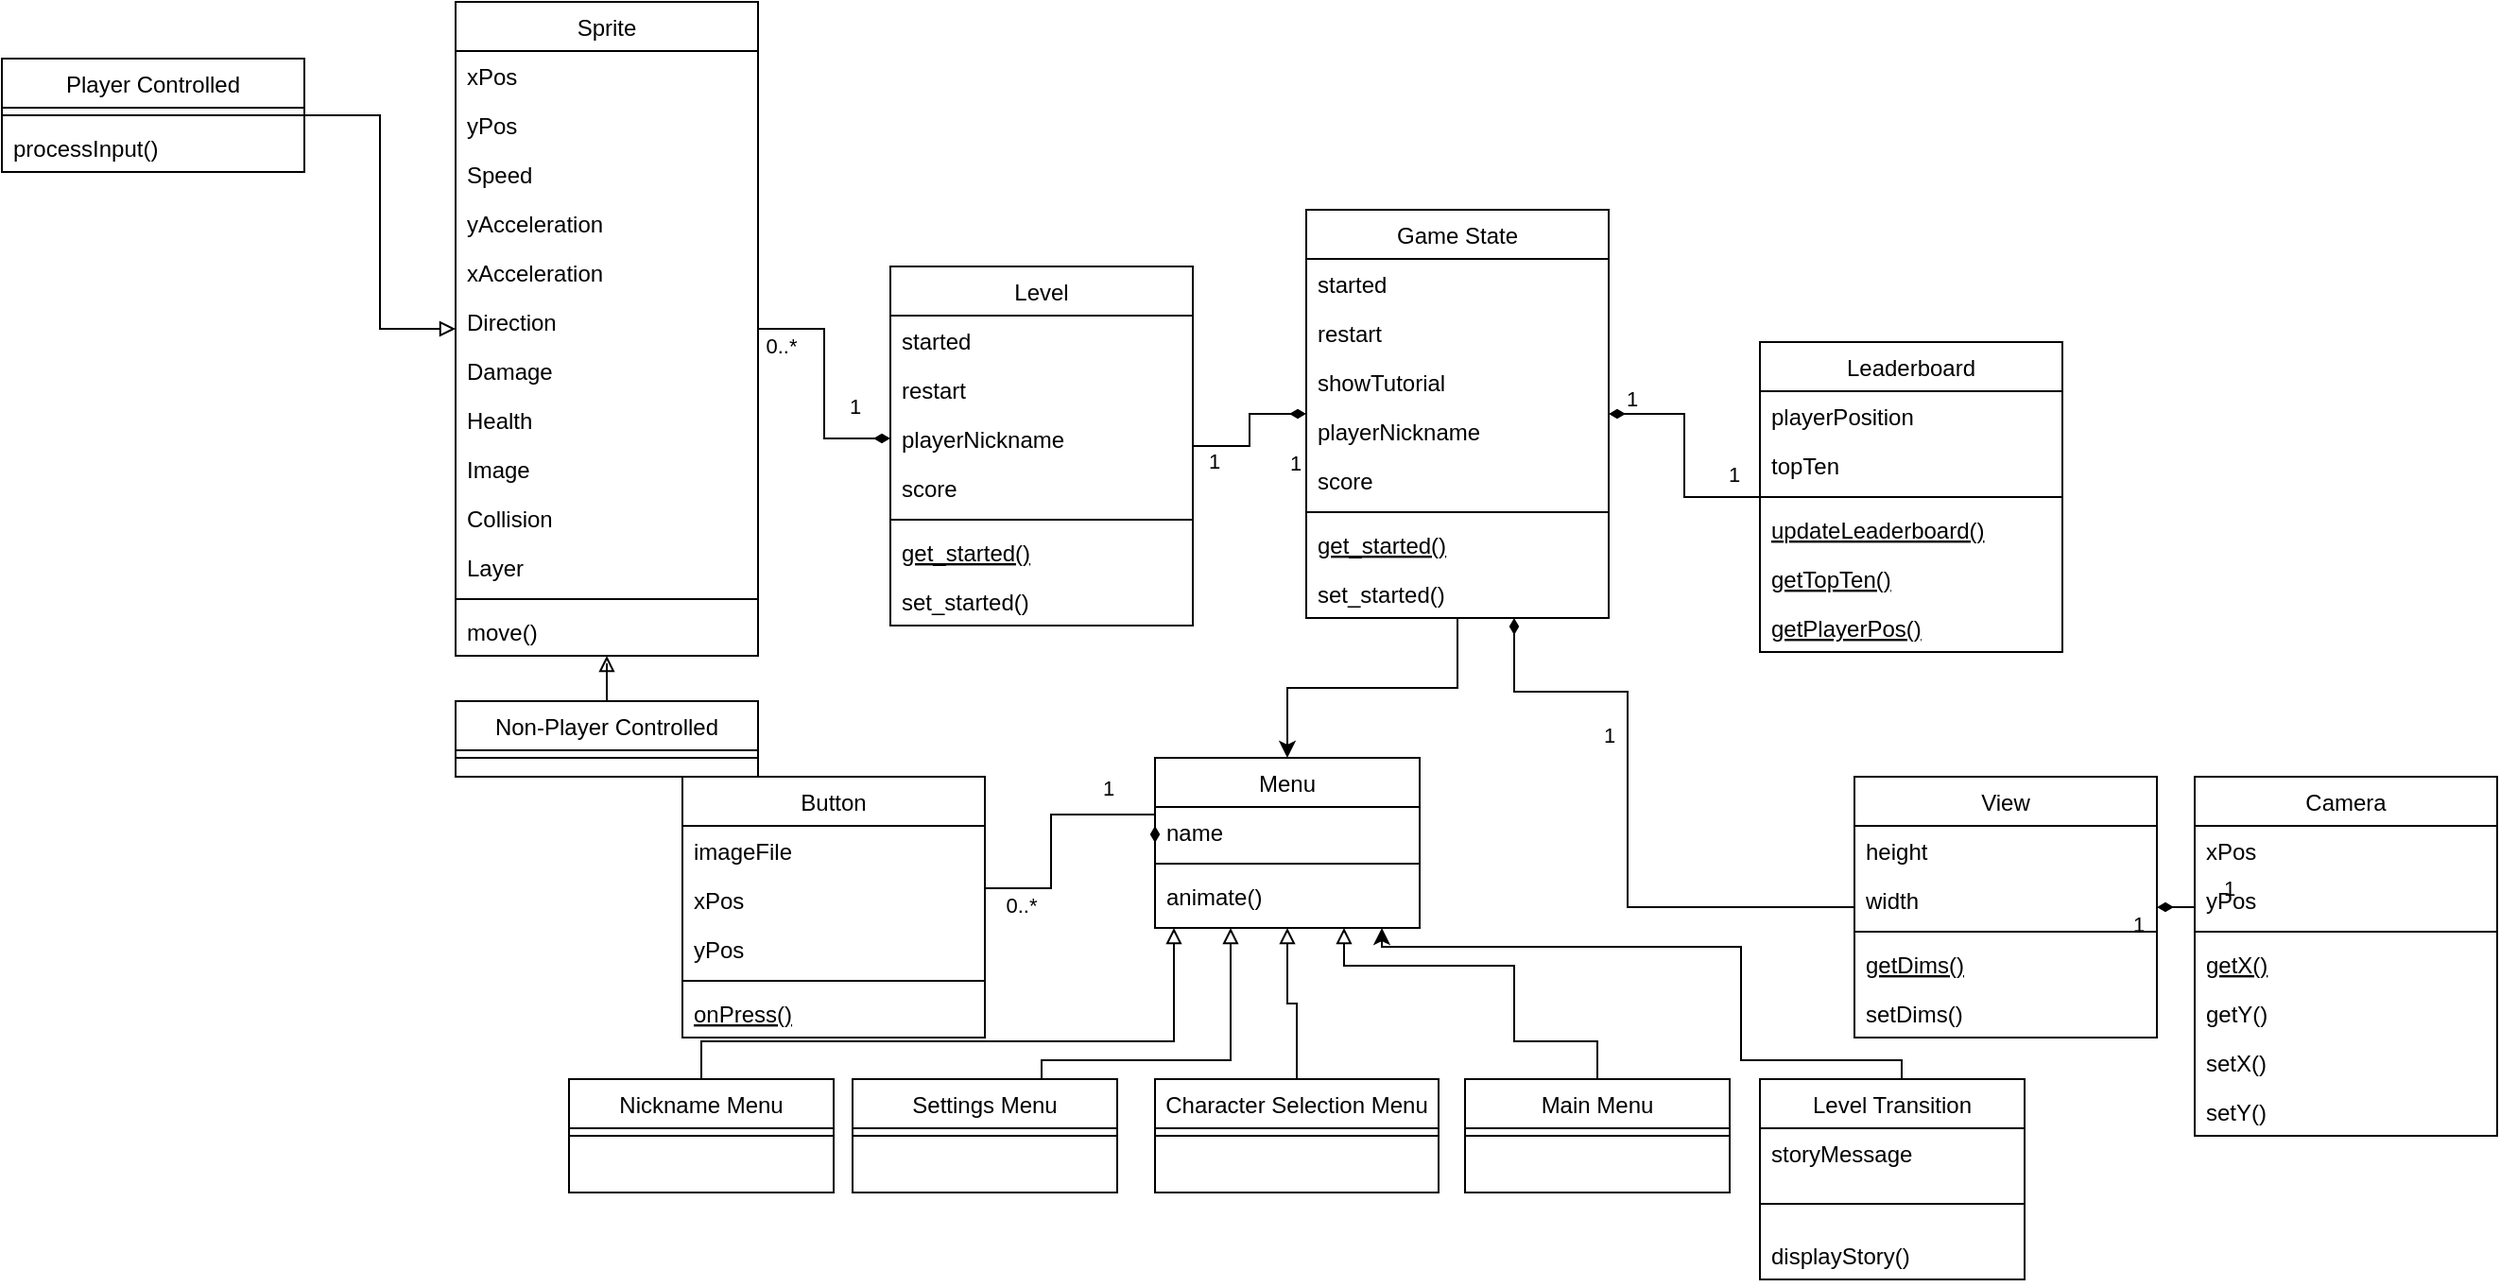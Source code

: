 <mxfile version="23.0.2" type="device">
  <diagram id="C5RBs43oDa-KdzZeNtuy" name="Page-1">
    <mxGraphModel dx="1646" dy="479" grid="1" gridSize="10" guides="1" tooltips="1" connect="1" arrows="1" fold="1" page="1" pageScale="1" pageWidth="827" pageHeight="1169" math="0" shadow="0">
      <root>
        <mxCell id="WIyWlLk6GJQsqaUBKTNV-0" />
        <mxCell id="WIyWlLk6GJQsqaUBKTNV-1" parent="WIyWlLk6GJQsqaUBKTNV-0" />
        <mxCell id="i57mjpWbcCX3-TeavfqH-22" value="" style="edgeStyle=orthogonalEdgeStyle;rounded=0;orthogonalLoop=1;jettySize=auto;html=1;startArrow=diamondThin;startFill=1;endArrow=none;endFill=0;" parent="WIyWlLk6GJQsqaUBKTNV-1" source="i57mjpWbcCX3-TeavfqH-0" target="i57mjpWbcCX3-TeavfqH-16" edge="1">
          <mxGeometry relative="1" as="geometry">
            <Array as="points">
              <mxPoint x="370" y="735" />
              <mxPoint x="430" y="735" />
            </Array>
          </mxGeometry>
        </mxCell>
        <mxCell id="i57mjpWbcCX3-TeavfqH-23" value="1" style="edgeLabel;html=1;align=center;verticalAlign=middle;resizable=0;points=[];" parent="i57mjpWbcCX3-TeavfqH-22" vertex="1" connectable="0">
          <mxGeometry x="-0.129" y="-3" relative="1" as="geometry">
            <mxPoint x="-7" y="-23" as="offset" />
          </mxGeometry>
        </mxCell>
        <mxCell id="i57mjpWbcCX3-TeavfqH-42" value="" style="edgeStyle=orthogonalEdgeStyle;rounded=0;orthogonalLoop=1;jettySize=auto;html=1;startArrow=diamondThin;startFill=1;endArrow=none;endFill=0;exitX=0;exitY=0.5;exitDx=0;exitDy=0;" parent="WIyWlLk6GJQsqaUBKTNV-1" source="i57mjpWbcCX3-TeavfqH-86" target="i57mjpWbcCX3-TeavfqH-36" edge="1">
          <mxGeometry relative="1" as="geometry">
            <mxPoint x="40" y="625" as="sourcePoint" />
          </mxGeometry>
        </mxCell>
        <mxCell id="i57mjpWbcCX3-TeavfqH-43" value="1" style="edgeLabel;html=1;align=center;verticalAlign=middle;resizable=0;points=[];" parent="i57mjpWbcCX3-TeavfqH-42" vertex="1" connectable="0">
          <mxGeometry x="-0.627" relative="1" as="geometry">
            <mxPoint x="5" y="-17" as="offset" />
          </mxGeometry>
        </mxCell>
        <mxCell id="i57mjpWbcCX3-TeavfqH-44" value="0..*" style="edgeLabel;html=1;align=center;verticalAlign=middle;resizable=0;points=[];" parent="i57mjpWbcCX3-TeavfqH-42" vertex="1" connectable="0">
          <mxGeometry x="0.182" relative="1" as="geometry">
            <mxPoint x="-23" y="-9" as="offset" />
          </mxGeometry>
        </mxCell>
        <mxCell id="i57mjpWbcCX3-TeavfqH-75" value="" style="edgeStyle=orthogonalEdgeStyle;rounded=0;orthogonalLoop=1;jettySize=auto;html=1;startArrow=diamondThin;startFill=1;endArrow=none;endFill=0;" parent="WIyWlLk6GJQsqaUBKTNV-1" source="i57mjpWbcCX3-TeavfqH-0" target="i57mjpWbcCX3-TeavfqH-68" edge="1">
          <mxGeometry relative="1" as="geometry" />
        </mxCell>
        <mxCell id="i57mjpWbcCX3-TeavfqH-82" value="1" style="edgeLabel;html=1;align=center;verticalAlign=middle;resizable=0;points=[];" parent="i57mjpWbcCX3-TeavfqH-75" vertex="1" connectable="0">
          <mxGeometry x="-0.809" relative="1" as="geometry">
            <mxPoint y="-8" as="offset" />
          </mxGeometry>
        </mxCell>
        <mxCell id="i57mjpWbcCX3-TeavfqH-98" value="1" style="edgeLabel;html=1;align=center;verticalAlign=middle;resizable=0;points=[];" parent="i57mjpWbcCX3-TeavfqH-75" vertex="1" connectable="0">
          <mxGeometry x="0.494" relative="1" as="geometry">
            <mxPoint x="17" y="-12" as="offset" />
          </mxGeometry>
        </mxCell>
        <mxCell id="i57mjpWbcCX3-TeavfqH-91" value="" style="edgeStyle=orthogonalEdgeStyle;rounded=0;orthogonalLoop=1;jettySize=auto;html=1;startArrow=diamondThin;startFill=1;endArrow=none;endFill=0;" parent="WIyWlLk6GJQsqaUBKTNV-1" source="i57mjpWbcCX3-TeavfqH-0" target="i57mjpWbcCX3-TeavfqH-83" edge="1">
          <mxGeometry relative="1" as="geometry" />
        </mxCell>
        <mxCell id="i57mjpWbcCX3-TeavfqH-92" value="1" style="edgeLabel;html=1;align=center;verticalAlign=middle;resizable=0;points=[];" parent="i57mjpWbcCX3-TeavfqH-91" vertex="1" connectable="0">
          <mxGeometry x="0.214" y="3" relative="1" as="geometry">
            <mxPoint x="21" y="9" as="offset" />
          </mxGeometry>
        </mxCell>
        <mxCell id="i57mjpWbcCX3-TeavfqH-93" value="1" style="edgeLabel;html=1;align=center;verticalAlign=middle;resizable=0;points=[];" parent="i57mjpWbcCX3-TeavfqH-91" vertex="1" connectable="0">
          <mxGeometry x="0.108" relative="1" as="geometry">
            <mxPoint x="-19" y="12" as="offset" />
          </mxGeometry>
        </mxCell>
        <mxCell id="i57mjpWbcCX3-TeavfqH-108" value="" style="edgeStyle=orthogonalEdgeStyle;rounded=0;orthogonalLoop=1;jettySize=auto;html=1;" parent="WIyWlLk6GJQsqaUBKTNV-1" source="i57mjpWbcCX3-TeavfqH-0" target="i57mjpWbcCX3-TeavfqH-100" edge="1">
          <mxGeometry relative="1" as="geometry" />
        </mxCell>
        <mxCell id="i57mjpWbcCX3-TeavfqH-0" value="Game State" style="swimlane;fontStyle=0;align=center;verticalAlign=top;childLayout=stackLayout;horizontal=1;startSize=26;horizontalStack=0;resizeParent=1;resizeLast=0;collapsible=1;marginBottom=0;rounded=0;shadow=0;strokeWidth=1;" parent="WIyWlLk6GJQsqaUBKTNV-1" vertex="1">
          <mxGeometry x="260" y="480" width="160" height="216" as="geometry">
            <mxRectangle x="130" y="380" width="160" height="26" as="alternateBounds" />
          </mxGeometry>
        </mxCell>
        <mxCell id="i57mjpWbcCX3-TeavfqH-1" value="started" style="text;align=left;verticalAlign=top;spacingLeft=4;spacingRight=4;overflow=hidden;rotatable=0;points=[[0,0.5],[1,0.5]];portConstraint=eastwest;" parent="i57mjpWbcCX3-TeavfqH-0" vertex="1">
          <mxGeometry y="26" width="160" height="26" as="geometry" />
        </mxCell>
        <mxCell id="i57mjpWbcCX3-TeavfqH-143" value="restart" style="text;align=left;verticalAlign=top;spacingLeft=4;spacingRight=4;overflow=hidden;rotatable=0;points=[[0,0.5],[1,0.5]];portConstraint=eastwest;rounded=0;shadow=0;html=0;" parent="i57mjpWbcCX3-TeavfqH-0" vertex="1">
          <mxGeometry y="52" width="160" height="26" as="geometry" />
        </mxCell>
        <mxCell id="i57mjpWbcCX3-TeavfqH-76" value="showTutorial" style="text;align=left;verticalAlign=top;spacingLeft=4;spacingRight=4;overflow=hidden;rotatable=0;points=[[0,0.5],[1,0.5]];portConstraint=eastwest;rounded=0;shadow=0;html=0;" parent="i57mjpWbcCX3-TeavfqH-0" vertex="1">
          <mxGeometry y="78" width="160" height="26" as="geometry" />
        </mxCell>
        <mxCell id="i57mjpWbcCX3-TeavfqH-2" value="playerNickname" style="text;align=left;verticalAlign=top;spacingLeft=4;spacingRight=4;overflow=hidden;rotatable=0;points=[[0,0.5],[1,0.5]];portConstraint=eastwest;rounded=0;shadow=0;html=0;" parent="i57mjpWbcCX3-TeavfqH-0" vertex="1">
          <mxGeometry y="104" width="160" height="26" as="geometry" />
        </mxCell>
        <mxCell id="i57mjpWbcCX3-TeavfqH-67" value="score" style="text;align=left;verticalAlign=top;spacingLeft=4;spacingRight=4;overflow=hidden;rotatable=0;points=[[0,0.5],[1,0.5]];portConstraint=eastwest;rounded=0;shadow=0;html=0;" parent="i57mjpWbcCX3-TeavfqH-0" vertex="1">
          <mxGeometry y="130" width="160" height="26" as="geometry" />
        </mxCell>
        <mxCell id="i57mjpWbcCX3-TeavfqH-3" value="" style="line;html=1;strokeWidth=1;align=left;verticalAlign=middle;spacingTop=-1;spacingLeft=3;spacingRight=3;rotatable=0;labelPosition=right;points=[];portConstraint=eastwest;" parent="i57mjpWbcCX3-TeavfqH-0" vertex="1">
          <mxGeometry y="156" width="160" height="8" as="geometry" />
        </mxCell>
        <mxCell id="i57mjpWbcCX3-TeavfqH-4" value="get_started()" style="text;align=left;verticalAlign=top;spacingLeft=4;spacingRight=4;overflow=hidden;rotatable=0;points=[[0,0.5],[1,0.5]];portConstraint=eastwest;fontStyle=4" parent="i57mjpWbcCX3-TeavfqH-0" vertex="1">
          <mxGeometry y="164" width="160" height="26" as="geometry" />
        </mxCell>
        <mxCell id="i57mjpWbcCX3-TeavfqH-5" value="set_started()" style="text;align=left;verticalAlign=top;spacingLeft=4;spacingRight=4;overflow=hidden;rotatable=0;points=[[0,0.5],[1,0.5]];portConstraint=eastwest;" parent="i57mjpWbcCX3-TeavfqH-0" vertex="1">
          <mxGeometry y="190" width="160" height="26" as="geometry" />
        </mxCell>
        <mxCell id="i57mjpWbcCX3-TeavfqH-30" value="" style="edgeStyle=orthogonalEdgeStyle;rounded=0;orthogonalLoop=1;jettySize=auto;html=1;startArrow=diamondThin;startFill=1;endArrow=none;endFill=0;" parent="WIyWlLk6GJQsqaUBKTNV-1" source="i57mjpWbcCX3-TeavfqH-16" target="i57mjpWbcCX3-TeavfqH-24" edge="1">
          <mxGeometry relative="1" as="geometry">
            <Array as="points">
              <mxPoint x="690" y="849" />
              <mxPoint x="690" y="852" />
            </Array>
          </mxGeometry>
        </mxCell>
        <mxCell id="i57mjpWbcCX3-TeavfqH-32" value="1" style="edgeLabel;html=1;align=center;verticalAlign=middle;resizable=0;points=[];" parent="i57mjpWbcCX3-TeavfqH-30" vertex="1" connectable="0">
          <mxGeometry x="-0.325" y="-3" relative="1" as="geometry">
            <mxPoint x="-17" y="6" as="offset" />
          </mxGeometry>
        </mxCell>
        <mxCell id="i57mjpWbcCX3-TeavfqH-99" value="1" style="edgeLabel;html=1;align=center;verticalAlign=middle;resizable=0;points=[];" parent="i57mjpWbcCX3-TeavfqH-30" vertex="1" connectable="0">
          <mxGeometry x="0.132" y="1" relative="1" as="geometry">
            <mxPoint x="26" y="-9" as="offset" />
          </mxGeometry>
        </mxCell>
        <mxCell id="i57mjpWbcCX3-TeavfqH-16" value="View" style="swimlane;fontStyle=0;align=center;verticalAlign=top;childLayout=stackLayout;horizontal=1;startSize=26;horizontalStack=0;resizeParent=1;resizeLast=0;collapsible=1;marginBottom=0;rounded=0;shadow=0;strokeWidth=1;" parent="WIyWlLk6GJQsqaUBKTNV-1" vertex="1">
          <mxGeometry x="550" y="780" width="160" height="138" as="geometry">
            <mxRectangle x="130" y="380" width="160" height="26" as="alternateBounds" />
          </mxGeometry>
        </mxCell>
        <mxCell id="i57mjpWbcCX3-TeavfqH-17" value="height" style="text;align=left;verticalAlign=top;spacingLeft=4;spacingRight=4;overflow=hidden;rotatable=0;points=[[0,0.5],[1,0.5]];portConstraint=eastwest;" parent="i57mjpWbcCX3-TeavfqH-16" vertex="1">
          <mxGeometry y="26" width="160" height="26" as="geometry" />
        </mxCell>
        <mxCell id="i57mjpWbcCX3-TeavfqH-18" value="width" style="text;align=left;verticalAlign=top;spacingLeft=4;spacingRight=4;overflow=hidden;rotatable=0;points=[[0,0.5],[1,0.5]];portConstraint=eastwest;rounded=0;shadow=0;html=0;" parent="i57mjpWbcCX3-TeavfqH-16" vertex="1">
          <mxGeometry y="52" width="160" height="26" as="geometry" />
        </mxCell>
        <mxCell id="i57mjpWbcCX3-TeavfqH-19" value="" style="line;html=1;strokeWidth=1;align=left;verticalAlign=middle;spacingTop=-1;spacingLeft=3;spacingRight=3;rotatable=0;labelPosition=right;points=[];portConstraint=eastwest;" parent="i57mjpWbcCX3-TeavfqH-16" vertex="1">
          <mxGeometry y="78" width="160" height="8" as="geometry" />
        </mxCell>
        <mxCell id="i57mjpWbcCX3-TeavfqH-20" value="getDims()" style="text;align=left;verticalAlign=top;spacingLeft=4;spacingRight=4;overflow=hidden;rotatable=0;points=[[0,0.5],[1,0.5]];portConstraint=eastwest;fontStyle=4" parent="i57mjpWbcCX3-TeavfqH-16" vertex="1">
          <mxGeometry y="86" width="160" height="26" as="geometry" />
        </mxCell>
        <mxCell id="i57mjpWbcCX3-TeavfqH-21" value="setDims()" style="text;align=left;verticalAlign=top;spacingLeft=4;spacingRight=4;overflow=hidden;rotatable=0;points=[[0,0.5],[1,0.5]];portConstraint=eastwest;" parent="i57mjpWbcCX3-TeavfqH-16" vertex="1">
          <mxGeometry y="112" width="160" height="26" as="geometry" />
        </mxCell>
        <mxCell id="i57mjpWbcCX3-TeavfqH-24" value="Camera" style="swimlane;fontStyle=0;align=center;verticalAlign=top;childLayout=stackLayout;horizontal=1;startSize=26;horizontalStack=0;resizeParent=1;resizeLast=0;collapsible=1;marginBottom=0;rounded=0;shadow=0;strokeWidth=1;" parent="WIyWlLk6GJQsqaUBKTNV-1" vertex="1">
          <mxGeometry x="730" y="780" width="160" height="190" as="geometry">
            <mxRectangle x="130" y="380" width="160" height="26" as="alternateBounds" />
          </mxGeometry>
        </mxCell>
        <mxCell id="i57mjpWbcCX3-TeavfqH-25" value="xPos" style="text;align=left;verticalAlign=top;spacingLeft=4;spacingRight=4;overflow=hidden;rotatable=0;points=[[0,0.5],[1,0.5]];portConstraint=eastwest;" parent="i57mjpWbcCX3-TeavfqH-24" vertex="1">
          <mxGeometry y="26" width="160" height="26" as="geometry" />
        </mxCell>
        <mxCell id="i57mjpWbcCX3-TeavfqH-26" value="yPos" style="text;align=left;verticalAlign=top;spacingLeft=4;spacingRight=4;overflow=hidden;rotatable=0;points=[[0,0.5],[1,0.5]];portConstraint=eastwest;rounded=0;shadow=0;html=0;" parent="i57mjpWbcCX3-TeavfqH-24" vertex="1">
          <mxGeometry y="52" width="160" height="26" as="geometry" />
        </mxCell>
        <mxCell id="i57mjpWbcCX3-TeavfqH-27" value="" style="line;html=1;strokeWidth=1;align=left;verticalAlign=middle;spacingTop=-1;spacingLeft=3;spacingRight=3;rotatable=0;labelPosition=right;points=[];portConstraint=eastwest;" parent="i57mjpWbcCX3-TeavfqH-24" vertex="1">
          <mxGeometry y="78" width="160" height="8" as="geometry" />
        </mxCell>
        <mxCell id="i57mjpWbcCX3-TeavfqH-28" value="getX()" style="text;align=left;verticalAlign=top;spacingLeft=4;spacingRight=4;overflow=hidden;rotatable=0;points=[[0,0.5],[1,0.5]];portConstraint=eastwest;fontStyle=4" parent="i57mjpWbcCX3-TeavfqH-24" vertex="1">
          <mxGeometry y="86" width="160" height="26" as="geometry" />
        </mxCell>
        <mxCell id="i57mjpWbcCX3-TeavfqH-33" value="getY()&#xa;" style="text;align=left;verticalAlign=top;spacingLeft=4;spacingRight=4;overflow=hidden;rotatable=0;points=[[0,0.5],[1,0.5]];portConstraint=eastwest;" parent="i57mjpWbcCX3-TeavfqH-24" vertex="1">
          <mxGeometry y="112" width="160" height="26" as="geometry" />
        </mxCell>
        <mxCell id="i57mjpWbcCX3-TeavfqH-34" value="setX()&#xa;" style="text;align=left;verticalAlign=top;spacingLeft=4;spacingRight=4;overflow=hidden;rotatable=0;points=[[0,0.5],[1,0.5]];portConstraint=eastwest;" parent="i57mjpWbcCX3-TeavfqH-24" vertex="1">
          <mxGeometry y="138" width="160" height="26" as="geometry" />
        </mxCell>
        <mxCell id="i57mjpWbcCX3-TeavfqH-29" value="setY()&#xa;" style="text;align=left;verticalAlign=top;spacingLeft=4;spacingRight=4;overflow=hidden;rotatable=0;points=[[0,0.5],[1,0.5]];portConstraint=eastwest;" parent="i57mjpWbcCX3-TeavfqH-24" vertex="1">
          <mxGeometry y="164" width="160" height="26" as="geometry" />
        </mxCell>
        <mxCell id="i57mjpWbcCX3-TeavfqH-51" value="" style="edgeStyle=orthogonalEdgeStyle;rounded=0;orthogonalLoop=1;jettySize=auto;html=1;startArrow=block;startFill=0;endArrow=none;endFill=0;" parent="WIyWlLk6GJQsqaUBKTNV-1" source="i57mjpWbcCX3-TeavfqH-36" target="i57mjpWbcCX3-TeavfqH-45" edge="1">
          <mxGeometry relative="1" as="geometry" />
        </mxCell>
        <mxCell id="i57mjpWbcCX3-TeavfqH-58" value="" style="edgeStyle=orthogonalEdgeStyle;rounded=0;orthogonalLoop=1;jettySize=auto;html=1;startArrow=block;startFill=0;endArrow=none;endFill=0;" parent="WIyWlLk6GJQsqaUBKTNV-1" source="i57mjpWbcCX3-TeavfqH-36" target="i57mjpWbcCX3-TeavfqH-52" edge="1">
          <mxGeometry relative="1" as="geometry" />
        </mxCell>
        <mxCell id="i57mjpWbcCX3-TeavfqH-36" value="Sprite" style="swimlane;fontStyle=0;align=center;verticalAlign=top;childLayout=stackLayout;horizontal=1;startSize=26;horizontalStack=0;resizeParent=1;resizeLast=0;collapsible=1;marginBottom=0;rounded=0;shadow=0;strokeWidth=1;" parent="WIyWlLk6GJQsqaUBKTNV-1" vertex="1">
          <mxGeometry x="-190" y="370" width="160" height="346" as="geometry">
            <mxRectangle x="130" y="380" width="160" height="26" as="alternateBounds" />
          </mxGeometry>
        </mxCell>
        <mxCell id="i57mjpWbcCX3-TeavfqH-37" value="xPos" style="text;align=left;verticalAlign=top;spacingLeft=4;spacingRight=4;overflow=hidden;rotatable=0;points=[[0,0.5],[1,0.5]];portConstraint=eastwest;" parent="i57mjpWbcCX3-TeavfqH-36" vertex="1">
          <mxGeometry y="26" width="160" height="26" as="geometry" />
        </mxCell>
        <mxCell id="i57mjpWbcCX3-TeavfqH-59" value="yPos" style="text;align=left;verticalAlign=top;spacingLeft=4;spacingRight=4;overflow=hidden;rotatable=0;points=[[0,0.5],[1,0.5]];portConstraint=eastwest;rounded=0;shadow=0;html=0;" parent="i57mjpWbcCX3-TeavfqH-36" vertex="1">
          <mxGeometry y="52" width="160" height="26" as="geometry" />
        </mxCell>
        <mxCell id="i57mjpWbcCX3-TeavfqH-60" value="Speed" style="text;align=left;verticalAlign=top;spacingLeft=4;spacingRight=4;overflow=hidden;rotatable=0;points=[[0,0.5],[1,0.5]];portConstraint=eastwest;rounded=0;shadow=0;html=0;" parent="i57mjpWbcCX3-TeavfqH-36" vertex="1">
          <mxGeometry y="78" width="160" height="26" as="geometry" />
        </mxCell>
        <mxCell id="i57mjpWbcCX3-TeavfqH-66" value="yAcceleration" style="text;align=left;verticalAlign=top;spacingLeft=4;spacingRight=4;overflow=hidden;rotatable=0;points=[[0,0.5],[1,0.5]];portConstraint=eastwest;rounded=0;shadow=0;html=0;" parent="i57mjpWbcCX3-TeavfqH-36" vertex="1">
          <mxGeometry y="104" width="160" height="26" as="geometry" />
        </mxCell>
        <mxCell id="i57mjpWbcCX3-TeavfqH-61" value="xAcceleration" style="text;align=left;verticalAlign=top;spacingLeft=4;spacingRight=4;overflow=hidden;rotatable=0;points=[[0,0.5],[1,0.5]];portConstraint=eastwest;rounded=0;shadow=0;html=0;" parent="i57mjpWbcCX3-TeavfqH-36" vertex="1">
          <mxGeometry y="130" width="160" height="26" as="geometry" />
        </mxCell>
        <mxCell id="i57mjpWbcCX3-TeavfqH-65" value="Direction" style="text;align=left;verticalAlign=top;spacingLeft=4;spacingRight=4;overflow=hidden;rotatable=0;points=[[0,0.5],[1,0.5]];portConstraint=eastwest;rounded=0;shadow=0;html=0;" parent="i57mjpWbcCX3-TeavfqH-36" vertex="1">
          <mxGeometry y="156" width="160" height="26" as="geometry" />
        </mxCell>
        <mxCell id="i57mjpWbcCX3-TeavfqH-77" value="Damage" style="text;align=left;verticalAlign=top;spacingLeft=4;spacingRight=4;overflow=hidden;rotatable=0;points=[[0,0.5],[1,0.5]];portConstraint=eastwest;rounded=0;shadow=0;html=0;" parent="i57mjpWbcCX3-TeavfqH-36" vertex="1">
          <mxGeometry y="182" width="160" height="26" as="geometry" />
        </mxCell>
        <mxCell id="l4sCw4UKXXjuZMcls8uS-0" value="Health" style="text;align=left;verticalAlign=top;spacingLeft=4;spacingRight=4;overflow=hidden;rotatable=0;points=[[0,0.5],[1,0.5]];portConstraint=eastwest;rounded=0;shadow=0;html=0;" vertex="1" parent="i57mjpWbcCX3-TeavfqH-36">
          <mxGeometry y="208" width="160" height="26" as="geometry" />
        </mxCell>
        <mxCell id="l4sCw4UKXXjuZMcls8uS-3" value="Image" style="text;align=left;verticalAlign=top;spacingLeft=4;spacingRight=4;overflow=hidden;rotatable=0;points=[[0,0.5],[1,0.5]];portConstraint=eastwest;rounded=0;shadow=0;html=0;" vertex="1" parent="i57mjpWbcCX3-TeavfqH-36">
          <mxGeometry y="234" width="160" height="26" as="geometry" />
        </mxCell>
        <mxCell id="l4sCw4UKXXjuZMcls8uS-11" value="Collision" style="text;align=left;verticalAlign=top;spacingLeft=4;spacingRight=4;overflow=hidden;rotatable=0;points=[[0,0.5],[1,0.5]];portConstraint=eastwest;rounded=0;shadow=0;html=0;" vertex="1" parent="i57mjpWbcCX3-TeavfqH-36">
          <mxGeometry y="260" width="160" height="26" as="geometry" />
        </mxCell>
        <mxCell id="i57mjpWbcCX3-TeavfqH-38" value="Layer" style="text;align=left;verticalAlign=top;spacingLeft=4;spacingRight=4;overflow=hidden;rotatable=0;points=[[0,0.5],[1,0.5]];portConstraint=eastwest;rounded=0;shadow=0;html=0;" parent="i57mjpWbcCX3-TeavfqH-36" vertex="1">
          <mxGeometry y="286" width="160" height="26" as="geometry" />
        </mxCell>
        <mxCell id="i57mjpWbcCX3-TeavfqH-39" value="" style="line;html=1;strokeWidth=1;align=left;verticalAlign=middle;spacingTop=-1;spacingLeft=3;spacingRight=3;rotatable=0;labelPosition=right;points=[];portConstraint=eastwest;" parent="i57mjpWbcCX3-TeavfqH-36" vertex="1">
          <mxGeometry y="312" width="160" height="8" as="geometry" />
        </mxCell>
        <mxCell id="l4sCw4UKXXjuZMcls8uS-1" value="move()" style="text;align=left;verticalAlign=top;spacingLeft=4;spacingRight=4;overflow=hidden;rotatable=0;points=[[0,0.5],[1,0.5]];portConstraint=eastwest;rounded=0;shadow=0;html=0;" vertex="1" parent="i57mjpWbcCX3-TeavfqH-36">
          <mxGeometry y="320" width="160" height="26" as="geometry" />
        </mxCell>
        <mxCell id="i57mjpWbcCX3-TeavfqH-45" value="Player Controlled" style="swimlane;fontStyle=0;align=center;verticalAlign=top;childLayout=stackLayout;horizontal=1;startSize=26;horizontalStack=0;resizeParent=1;resizeLast=0;collapsible=1;marginBottom=0;rounded=0;shadow=0;strokeWidth=1;" parent="WIyWlLk6GJQsqaUBKTNV-1" vertex="1">
          <mxGeometry x="-430" y="400" width="160" height="60" as="geometry">
            <mxRectangle x="130" y="380" width="160" height="26" as="alternateBounds" />
          </mxGeometry>
        </mxCell>
        <mxCell id="i57mjpWbcCX3-TeavfqH-48" value="" style="line;html=1;strokeWidth=1;align=left;verticalAlign=middle;spacingTop=-1;spacingLeft=3;spacingRight=3;rotatable=0;labelPosition=right;points=[];portConstraint=eastwest;" parent="i57mjpWbcCX3-TeavfqH-45" vertex="1">
          <mxGeometry y="26" width="160" height="8" as="geometry" />
        </mxCell>
        <mxCell id="i57mjpWbcCX3-TeavfqH-50" value="processInput()" style="text;align=left;verticalAlign=top;spacingLeft=4;spacingRight=4;overflow=hidden;rotatable=0;points=[[0,0.5],[1,0.5]];portConstraint=eastwest;" parent="i57mjpWbcCX3-TeavfqH-45" vertex="1">
          <mxGeometry y="34" width="160" height="26" as="geometry" />
        </mxCell>
        <mxCell id="i57mjpWbcCX3-TeavfqH-52" value="Non-Player Controlled" style="swimlane;fontStyle=0;align=center;verticalAlign=top;childLayout=stackLayout;horizontal=1;startSize=26;horizontalStack=0;resizeParent=1;resizeLast=0;collapsible=1;marginBottom=0;rounded=0;shadow=0;strokeWidth=1;" parent="WIyWlLk6GJQsqaUBKTNV-1" vertex="1">
          <mxGeometry x="-190" y="740" width="160" height="40" as="geometry">
            <mxRectangle x="130" y="380" width="160" height="26" as="alternateBounds" />
          </mxGeometry>
        </mxCell>
        <mxCell id="i57mjpWbcCX3-TeavfqH-55" value="" style="line;html=1;strokeWidth=1;align=left;verticalAlign=middle;spacingTop=-1;spacingLeft=3;spacingRight=3;rotatable=0;labelPosition=right;points=[];portConstraint=eastwest;" parent="i57mjpWbcCX3-TeavfqH-52" vertex="1">
          <mxGeometry y="26" width="160" height="8" as="geometry" />
        </mxCell>
        <mxCell id="i57mjpWbcCX3-TeavfqH-68" value="Leaderboard" style="swimlane;fontStyle=0;align=center;verticalAlign=top;childLayout=stackLayout;horizontal=1;startSize=26;horizontalStack=0;resizeParent=1;resizeLast=0;collapsible=1;marginBottom=0;rounded=0;shadow=0;strokeWidth=1;" parent="WIyWlLk6GJQsqaUBKTNV-1" vertex="1">
          <mxGeometry x="500" y="550" width="160" height="164" as="geometry">
            <mxRectangle x="130" y="380" width="160" height="26" as="alternateBounds" />
          </mxGeometry>
        </mxCell>
        <mxCell id="i57mjpWbcCX3-TeavfqH-78" value="playerPosition" style="text;align=left;verticalAlign=top;spacingLeft=4;spacingRight=4;overflow=hidden;rotatable=0;points=[[0,0.5],[1,0.5]];portConstraint=eastwest;rounded=0;shadow=0;html=0;" parent="i57mjpWbcCX3-TeavfqH-68" vertex="1">
          <mxGeometry y="26" width="160" height="26" as="geometry" />
        </mxCell>
        <mxCell id="i57mjpWbcCX3-TeavfqH-71" value="topTen" style="text;align=left;verticalAlign=top;spacingLeft=4;spacingRight=4;overflow=hidden;rotatable=0;points=[[0,0.5],[1,0.5]];portConstraint=eastwest;rounded=0;shadow=0;html=0;" parent="i57mjpWbcCX3-TeavfqH-68" vertex="1">
          <mxGeometry y="52" width="160" height="26" as="geometry" />
        </mxCell>
        <mxCell id="i57mjpWbcCX3-TeavfqH-72" value="" style="line;html=1;strokeWidth=1;align=left;verticalAlign=middle;spacingTop=-1;spacingLeft=3;spacingRight=3;rotatable=0;labelPosition=right;points=[];portConstraint=eastwest;" parent="i57mjpWbcCX3-TeavfqH-68" vertex="1">
          <mxGeometry y="78" width="160" height="8" as="geometry" />
        </mxCell>
        <mxCell id="i57mjpWbcCX3-TeavfqH-80" value="updateLeaderboard()" style="text;align=left;verticalAlign=top;spacingLeft=4;spacingRight=4;overflow=hidden;rotatable=0;points=[[0,0.5],[1,0.5]];portConstraint=eastwest;fontStyle=4" parent="i57mjpWbcCX3-TeavfqH-68" vertex="1">
          <mxGeometry y="86" width="160" height="26" as="geometry" />
        </mxCell>
        <mxCell id="i57mjpWbcCX3-TeavfqH-81" value="getTopTen()" style="text;align=left;verticalAlign=top;spacingLeft=4;spacingRight=4;overflow=hidden;rotatable=0;points=[[0,0.5],[1,0.5]];portConstraint=eastwest;fontStyle=4" parent="i57mjpWbcCX3-TeavfqH-68" vertex="1">
          <mxGeometry y="112" width="160" height="26" as="geometry" />
        </mxCell>
        <mxCell id="i57mjpWbcCX3-TeavfqH-79" value="getPlayerPos()" style="text;align=left;verticalAlign=top;spacingLeft=4;spacingRight=4;overflow=hidden;rotatable=0;points=[[0,0.5],[1,0.5]];portConstraint=eastwest;fontStyle=4" parent="i57mjpWbcCX3-TeavfqH-68" vertex="1">
          <mxGeometry y="138" width="160" height="26" as="geometry" />
        </mxCell>
        <mxCell id="i57mjpWbcCX3-TeavfqH-83" value="Level" style="swimlane;fontStyle=0;align=center;verticalAlign=top;childLayout=stackLayout;horizontal=1;startSize=26;horizontalStack=0;resizeParent=1;resizeLast=0;collapsible=1;marginBottom=0;rounded=0;shadow=0;strokeWidth=1;" parent="WIyWlLk6GJQsqaUBKTNV-1" vertex="1">
          <mxGeometry x="40" y="510" width="160" height="190" as="geometry">
            <mxRectangle x="130" y="380" width="160" height="26" as="alternateBounds" />
          </mxGeometry>
        </mxCell>
        <mxCell id="i57mjpWbcCX3-TeavfqH-84" value="started" style="text;align=left;verticalAlign=top;spacingLeft=4;spacingRight=4;overflow=hidden;rotatable=0;points=[[0,0.5],[1,0.5]];portConstraint=eastwest;" parent="i57mjpWbcCX3-TeavfqH-83" vertex="1">
          <mxGeometry y="26" width="160" height="26" as="geometry" />
        </mxCell>
        <mxCell id="i57mjpWbcCX3-TeavfqH-85" value="restart" style="text;align=left;verticalAlign=top;spacingLeft=4;spacingRight=4;overflow=hidden;rotatable=0;points=[[0,0.5],[1,0.5]];portConstraint=eastwest;rounded=0;shadow=0;html=0;" parent="i57mjpWbcCX3-TeavfqH-83" vertex="1">
          <mxGeometry y="52" width="160" height="26" as="geometry" />
        </mxCell>
        <mxCell id="i57mjpWbcCX3-TeavfqH-86" value="playerNickname" style="text;align=left;verticalAlign=top;spacingLeft=4;spacingRight=4;overflow=hidden;rotatable=0;points=[[0,0.5],[1,0.5]];portConstraint=eastwest;rounded=0;shadow=0;html=0;" parent="i57mjpWbcCX3-TeavfqH-83" vertex="1">
          <mxGeometry y="78" width="160" height="26" as="geometry" />
        </mxCell>
        <mxCell id="i57mjpWbcCX3-TeavfqH-87" value="score" style="text;align=left;verticalAlign=top;spacingLeft=4;spacingRight=4;overflow=hidden;rotatable=0;points=[[0,0.5],[1,0.5]];portConstraint=eastwest;rounded=0;shadow=0;html=0;" parent="i57mjpWbcCX3-TeavfqH-83" vertex="1">
          <mxGeometry y="104" width="160" height="26" as="geometry" />
        </mxCell>
        <mxCell id="i57mjpWbcCX3-TeavfqH-88" value="" style="line;html=1;strokeWidth=1;align=left;verticalAlign=middle;spacingTop=-1;spacingLeft=3;spacingRight=3;rotatable=0;labelPosition=right;points=[];portConstraint=eastwest;" parent="i57mjpWbcCX3-TeavfqH-83" vertex="1">
          <mxGeometry y="130" width="160" height="8" as="geometry" />
        </mxCell>
        <mxCell id="i57mjpWbcCX3-TeavfqH-89" value="get_started()" style="text;align=left;verticalAlign=top;spacingLeft=4;spacingRight=4;overflow=hidden;rotatable=0;points=[[0,0.5],[1,0.5]];portConstraint=eastwest;fontStyle=4" parent="i57mjpWbcCX3-TeavfqH-83" vertex="1">
          <mxGeometry y="138" width="160" height="26" as="geometry" />
        </mxCell>
        <mxCell id="i57mjpWbcCX3-TeavfqH-90" value="set_started()" style="text;align=left;verticalAlign=top;spacingLeft=4;spacingRight=4;overflow=hidden;rotatable=0;points=[[0,0.5],[1,0.5]];portConstraint=eastwest;" parent="i57mjpWbcCX3-TeavfqH-83" vertex="1">
          <mxGeometry y="164" width="160" height="26" as="geometry" />
        </mxCell>
        <mxCell id="i57mjpWbcCX3-TeavfqH-117" value="" style="edgeStyle=orthogonalEdgeStyle;rounded=0;orthogonalLoop=1;jettySize=auto;html=1;startArrow=diamondThin;startFill=1;endArrow=none;endFill=0;exitX=0;exitY=0.5;exitDx=0;exitDy=0;" parent="WIyWlLk6GJQsqaUBKTNV-1" source="i57mjpWbcCX3-TeavfqH-100" target="i57mjpWbcCX3-TeavfqH-109" edge="1">
          <mxGeometry relative="1" as="geometry">
            <mxPoint x="220" y="865" as="sourcePoint" />
            <Array as="points">
              <mxPoint x="125" y="800" />
              <mxPoint x="125" y="839" />
            </Array>
          </mxGeometry>
        </mxCell>
        <mxCell id="i57mjpWbcCX3-TeavfqH-118" value="0..*" style="edgeLabel;html=1;align=center;verticalAlign=middle;resizable=0;points=[];" parent="i57mjpWbcCX3-TeavfqH-117" vertex="1" connectable="0">
          <mxGeometry x="0.637" y="2" relative="1" as="geometry">
            <mxPoint x="-7" y="7" as="offset" />
          </mxGeometry>
        </mxCell>
        <mxCell id="i57mjpWbcCX3-TeavfqH-119" value="1" style="edgeLabel;html=1;align=center;verticalAlign=middle;resizable=0;points=[];" parent="i57mjpWbcCX3-TeavfqH-117" vertex="1" connectable="0">
          <mxGeometry x="0.491" y="3" relative="1" as="geometry">
            <mxPoint x="27" y="-52" as="offset" />
          </mxGeometry>
        </mxCell>
        <mxCell id="i57mjpWbcCX3-TeavfqH-124" value="" style="edgeStyle=orthogonalEdgeStyle;rounded=0;orthogonalLoop=1;jettySize=auto;html=1;startArrow=block;startFill=0;endArrow=none;endFill=0;" parent="WIyWlLk6GJQsqaUBKTNV-1" source="i57mjpWbcCX3-TeavfqH-100" target="i57mjpWbcCX3-TeavfqH-121" edge="1">
          <mxGeometry relative="1" as="geometry">
            <Array as="points">
              <mxPoint x="220" y="930" />
              <mxPoint x="120" y="930" />
            </Array>
          </mxGeometry>
        </mxCell>
        <mxCell id="i57mjpWbcCX3-TeavfqH-134" value="" style="edgeStyle=orthogonalEdgeStyle;rounded=0;orthogonalLoop=1;jettySize=auto;html=1;startArrow=block;startFill=0;endArrow=none;endFill=0;" parent="WIyWlLk6GJQsqaUBKTNV-1" source="i57mjpWbcCX3-TeavfqH-100" target="i57mjpWbcCX3-TeavfqH-131" edge="1">
          <mxGeometry relative="1" as="geometry" />
        </mxCell>
        <mxCell id="i57mjpWbcCX3-TeavfqH-138" value="" style="edgeStyle=orthogonalEdgeStyle;rounded=0;orthogonalLoop=1;jettySize=auto;html=1;entryX=0.5;entryY=0;entryDx=0;entryDy=0;startArrow=block;startFill=0;endArrow=none;endFill=0;" parent="WIyWlLk6GJQsqaUBKTNV-1" source="i57mjpWbcCX3-TeavfqH-100" target="i57mjpWbcCX3-TeavfqH-135" edge="1">
          <mxGeometry relative="1" as="geometry">
            <Array as="points">
              <mxPoint x="280" y="880" />
              <mxPoint x="370" y="880" />
              <mxPoint x="370" y="920" />
              <mxPoint x="414" y="920" />
            </Array>
          </mxGeometry>
        </mxCell>
        <mxCell id="i57mjpWbcCX3-TeavfqH-142" value="" style="edgeStyle=orthogonalEdgeStyle;rounded=0;orthogonalLoop=1;jettySize=auto;html=1;startArrow=block;startFill=0;endArrow=none;endFill=0;" parent="WIyWlLk6GJQsqaUBKTNV-1" source="i57mjpWbcCX3-TeavfqH-100" target="i57mjpWbcCX3-TeavfqH-139" edge="1">
          <mxGeometry relative="1" as="geometry">
            <Array as="points">
              <mxPoint x="190" y="920" />
              <mxPoint x="-60" y="920" />
            </Array>
          </mxGeometry>
        </mxCell>
        <mxCell id="i57mjpWbcCX3-TeavfqH-100" value="Menu" style="swimlane;fontStyle=0;align=center;verticalAlign=top;childLayout=stackLayout;horizontal=1;startSize=26;horizontalStack=0;resizeParent=1;resizeLast=0;collapsible=1;marginBottom=0;rounded=0;shadow=0;strokeWidth=1;" parent="WIyWlLk6GJQsqaUBKTNV-1" vertex="1">
          <mxGeometry x="180" y="770" width="140" height="90" as="geometry">
            <mxRectangle x="130" y="380" width="160" height="26" as="alternateBounds" />
          </mxGeometry>
        </mxCell>
        <mxCell id="i57mjpWbcCX3-TeavfqH-103" value="name" style="text;align=left;verticalAlign=top;spacingLeft=4;spacingRight=4;overflow=hidden;rotatable=0;points=[[0,0.5],[1,0.5]];portConstraint=eastwest;rounded=0;shadow=0;html=0;" parent="i57mjpWbcCX3-TeavfqH-100" vertex="1">
          <mxGeometry y="26" width="140" height="26" as="geometry" />
        </mxCell>
        <mxCell id="i57mjpWbcCX3-TeavfqH-105" value="" style="line;html=1;strokeWidth=1;align=left;verticalAlign=middle;spacingTop=-1;spacingLeft=3;spacingRight=3;rotatable=0;labelPosition=right;points=[];portConstraint=eastwest;" parent="i57mjpWbcCX3-TeavfqH-100" vertex="1">
          <mxGeometry y="52" width="140" height="8" as="geometry" />
        </mxCell>
        <mxCell id="l4sCw4UKXXjuZMcls8uS-2" value="animate()" style="text;align=left;verticalAlign=top;spacingLeft=4;spacingRight=4;overflow=hidden;rotatable=0;points=[[0,0.5],[1,0.5]];portConstraint=eastwest;rounded=0;shadow=0;html=0;" vertex="1" parent="i57mjpWbcCX3-TeavfqH-100">
          <mxGeometry y="60" width="140" height="26" as="geometry" />
        </mxCell>
        <mxCell id="i57mjpWbcCX3-TeavfqH-109" value="Button" style="swimlane;fontStyle=0;align=center;verticalAlign=top;childLayout=stackLayout;horizontal=1;startSize=26;horizontalStack=0;resizeParent=1;resizeLast=0;collapsible=1;marginBottom=0;rounded=0;shadow=0;strokeWidth=1;" parent="WIyWlLk6GJQsqaUBKTNV-1" vertex="1">
          <mxGeometry x="-70" y="780" width="160" height="138" as="geometry">
            <mxRectangle x="130" y="380" width="160" height="26" as="alternateBounds" />
          </mxGeometry>
        </mxCell>
        <mxCell id="i57mjpWbcCX3-TeavfqH-110" value="imageFile" style="text;align=left;verticalAlign=top;spacingLeft=4;spacingRight=4;overflow=hidden;rotatable=0;points=[[0,0.5],[1,0.5]];portConstraint=eastwest;" parent="i57mjpWbcCX3-TeavfqH-109" vertex="1">
          <mxGeometry y="26" width="160" height="26" as="geometry" />
        </mxCell>
        <mxCell id="i57mjpWbcCX3-TeavfqH-112" value="xPos" style="text;align=left;verticalAlign=top;spacingLeft=4;spacingRight=4;overflow=hidden;rotatable=0;points=[[0,0.5],[1,0.5]];portConstraint=eastwest;rounded=0;shadow=0;html=0;" parent="i57mjpWbcCX3-TeavfqH-109" vertex="1">
          <mxGeometry y="52" width="160" height="26" as="geometry" />
        </mxCell>
        <mxCell id="i57mjpWbcCX3-TeavfqH-113" value="yPos" style="text;align=left;verticalAlign=top;spacingLeft=4;spacingRight=4;overflow=hidden;rotatable=0;points=[[0,0.5],[1,0.5]];portConstraint=eastwest;rounded=0;shadow=0;html=0;" parent="i57mjpWbcCX3-TeavfqH-109" vertex="1">
          <mxGeometry y="78" width="160" height="26" as="geometry" />
        </mxCell>
        <mxCell id="i57mjpWbcCX3-TeavfqH-114" value="" style="line;html=1;strokeWidth=1;align=left;verticalAlign=middle;spacingTop=-1;spacingLeft=3;spacingRight=3;rotatable=0;labelPosition=right;points=[];portConstraint=eastwest;" parent="i57mjpWbcCX3-TeavfqH-109" vertex="1">
          <mxGeometry y="104" width="160" height="8" as="geometry" />
        </mxCell>
        <mxCell id="i57mjpWbcCX3-TeavfqH-115" value="onPress()" style="text;align=left;verticalAlign=top;spacingLeft=4;spacingRight=4;overflow=hidden;rotatable=0;points=[[0,0.5],[1,0.5]];portConstraint=eastwest;fontStyle=4" parent="i57mjpWbcCX3-TeavfqH-109" vertex="1">
          <mxGeometry y="112" width="160" height="26" as="geometry" />
        </mxCell>
        <mxCell id="i57mjpWbcCX3-TeavfqH-121" value="Settings Menu" style="swimlane;fontStyle=0;align=center;verticalAlign=top;childLayout=stackLayout;horizontal=1;startSize=26;horizontalStack=0;resizeParent=1;resizeLast=0;collapsible=1;marginBottom=0;rounded=0;shadow=0;strokeWidth=1;" parent="WIyWlLk6GJQsqaUBKTNV-1" vertex="1">
          <mxGeometry x="20" y="940" width="140" height="60" as="geometry">
            <mxRectangle x="130" y="380" width="160" height="26" as="alternateBounds" />
          </mxGeometry>
        </mxCell>
        <mxCell id="i57mjpWbcCX3-TeavfqH-123" value="" style="line;html=1;strokeWidth=1;align=left;verticalAlign=middle;spacingTop=-1;spacingLeft=3;spacingRight=3;rotatable=0;labelPosition=right;points=[];portConstraint=eastwest;" parent="i57mjpWbcCX3-TeavfqH-121" vertex="1">
          <mxGeometry y="26" width="140" height="8" as="geometry" />
        </mxCell>
        <mxCell id="i57mjpWbcCX3-TeavfqH-131" value="Character Selection Menu" style="swimlane;fontStyle=0;align=center;verticalAlign=top;childLayout=stackLayout;horizontal=1;startSize=26;horizontalStack=0;resizeParent=1;resizeLast=0;collapsible=1;marginBottom=0;rounded=0;shadow=0;strokeWidth=1;" parent="WIyWlLk6GJQsqaUBKTNV-1" vertex="1">
          <mxGeometry x="180" y="940" width="150" height="60" as="geometry">
            <mxRectangle x="130" y="380" width="160" height="26" as="alternateBounds" />
          </mxGeometry>
        </mxCell>
        <mxCell id="i57mjpWbcCX3-TeavfqH-133" value="" style="line;html=1;strokeWidth=1;align=left;verticalAlign=middle;spacingTop=-1;spacingLeft=3;spacingRight=3;rotatable=0;labelPosition=right;points=[];portConstraint=eastwest;" parent="i57mjpWbcCX3-TeavfqH-131" vertex="1">
          <mxGeometry y="26" width="150" height="8" as="geometry" />
        </mxCell>
        <mxCell id="i57mjpWbcCX3-TeavfqH-135" value="Main Menu" style="swimlane;fontStyle=0;align=center;verticalAlign=top;childLayout=stackLayout;horizontal=1;startSize=26;horizontalStack=0;resizeParent=1;resizeLast=0;collapsible=1;marginBottom=0;rounded=0;shadow=0;strokeWidth=1;" parent="WIyWlLk6GJQsqaUBKTNV-1" vertex="1">
          <mxGeometry x="344" y="940" width="140" height="60" as="geometry">
            <mxRectangle x="130" y="380" width="160" height="26" as="alternateBounds" />
          </mxGeometry>
        </mxCell>
        <mxCell id="i57mjpWbcCX3-TeavfqH-137" value="" style="line;html=1;strokeWidth=1;align=left;verticalAlign=middle;spacingTop=-1;spacingLeft=3;spacingRight=3;rotatable=0;labelPosition=right;points=[];portConstraint=eastwest;" parent="i57mjpWbcCX3-TeavfqH-135" vertex="1">
          <mxGeometry y="26" width="140" height="8" as="geometry" />
        </mxCell>
        <mxCell id="i57mjpWbcCX3-TeavfqH-139" value="Nickname Menu" style="swimlane;fontStyle=0;align=center;verticalAlign=top;childLayout=stackLayout;horizontal=1;startSize=26;horizontalStack=0;resizeParent=1;resizeLast=0;collapsible=1;marginBottom=0;rounded=0;shadow=0;strokeWidth=1;" parent="WIyWlLk6GJQsqaUBKTNV-1" vertex="1">
          <mxGeometry x="-130" y="940" width="140" height="60" as="geometry">
            <mxRectangle x="130" y="380" width="160" height="26" as="alternateBounds" />
          </mxGeometry>
        </mxCell>
        <mxCell id="i57mjpWbcCX3-TeavfqH-141" value="" style="line;html=1;strokeWidth=1;align=left;verticalAlign=middle;spacingTop=-1;spacingLeft=3;spacingRight=3;rotatable=0;labelPosition=right;points=[];portConstraint=eastwest;" parent="i57mjpWbcCX3-TeavfqH-139" vertex="1">
          <mxGeometry y="26" width="140" height="8" as="geometry" />
        </mxCell>
        <mxCell id="l4sCw4UKXXjuZMcls8uS-7" style="edgeStyle=orthogonalEdgeStyle;rounded=0;orthogonalLoop=1;jettySize=auto;html=1;exitX=0.25;exitY=0;exitDx=0;exitDy=0;" edge="1" parent="WIyWlLk6GJQsqaUBKTNV-1" source="l4sCw4UKXXjuZMcls8uS-4">
          <mxGeometry relative="1" as="geometry">
            <mxPoint x="300" y="860" as="targetPoint" />
            <Array as="points">
              <mxPoint x="575" y="930" />
              <mxPoint x="490" y="930" />
              <mxPoint x="490" y="870" />
              <mxPoint x="300" y="870" />
            </Array>
          </mxGeometry>
        </mxCell>
        <mxCell id="l4sCw4UKXXjuZMcls8uS-4" value="Level Transition" style="swimlane;fontStyle=0;align=center;verticalAlign=top;childLayout=stackLayout;horizontal=1;startSize=26;horizontalStack=0;resizeParent=1;resizeLast=0;collapsible=1;marginBottom=0;rounded=0;shadow=0;strokeWidth=1;" vertex="1" parent="WIyWlLk6GJQsqaUBKTNV-1">
          <mxGeometry x="500" y="940" width="140" height="106" as="geometry">
            <mxRectangle x="130" y="380" width="160" height="26" as="alternateBounds" />
          </mxGeometry>
        </mxCell>
        <mxCell id="l4sCw4UKXXjuZMcls8uS-8" value="storyMessage" style="text;align=left;verticalAlign=top;spacingLeft=4;spacingRight=4;overflow=hidden;rotatable=0;points=[[0,0.5],[1,0.5]];portConstraint=eastwest;rounded=0;shadow=0;html=0;" vertex="1" parent="l4sCw4UKXXjuZMcls8uS-4">
          <mxGeometry y="26" width="140" height="26" as="geometry" />
        </mxCell>
        <mxCell id="l4sCw4UKXXjuZMcls8uS-5" value="" style="line;html=1;strokeWidth=1;align=left;verticalAlign=middle;spacingTop=-1;spacingLeft=3;spacingRight=3;rotatable=0;labelPosition=right;points=[];portConstraint=eastwest;" vertex="1" parent="l4sCw4UKXXjuZMcls8uS-4">
          <mxGeometry y="52" width="140" height="28" as="geometry" />
        </mxCell>
        <mxCell id="l4sCw4UKXXjuZMcls8uS-10" value="displayStory()" style="text;align=left;verticalAlign=top;spacingLeft=4;spacingRight=4;overflow=hidden;rotatable=0;points=[[0,0.5],[1,0.5]];portConstraint=eastwest;rounded=0;shadow=0;html=0;" vertex="1" parent="l4sCw4UKXXjuZMcls8uS-4">
          <mxGeometry y="80" width="140" height="26" as="geometry" />
        </mxCell>
      </root>
    </mxGraphModel>
  </diagram>
</mxfile>
